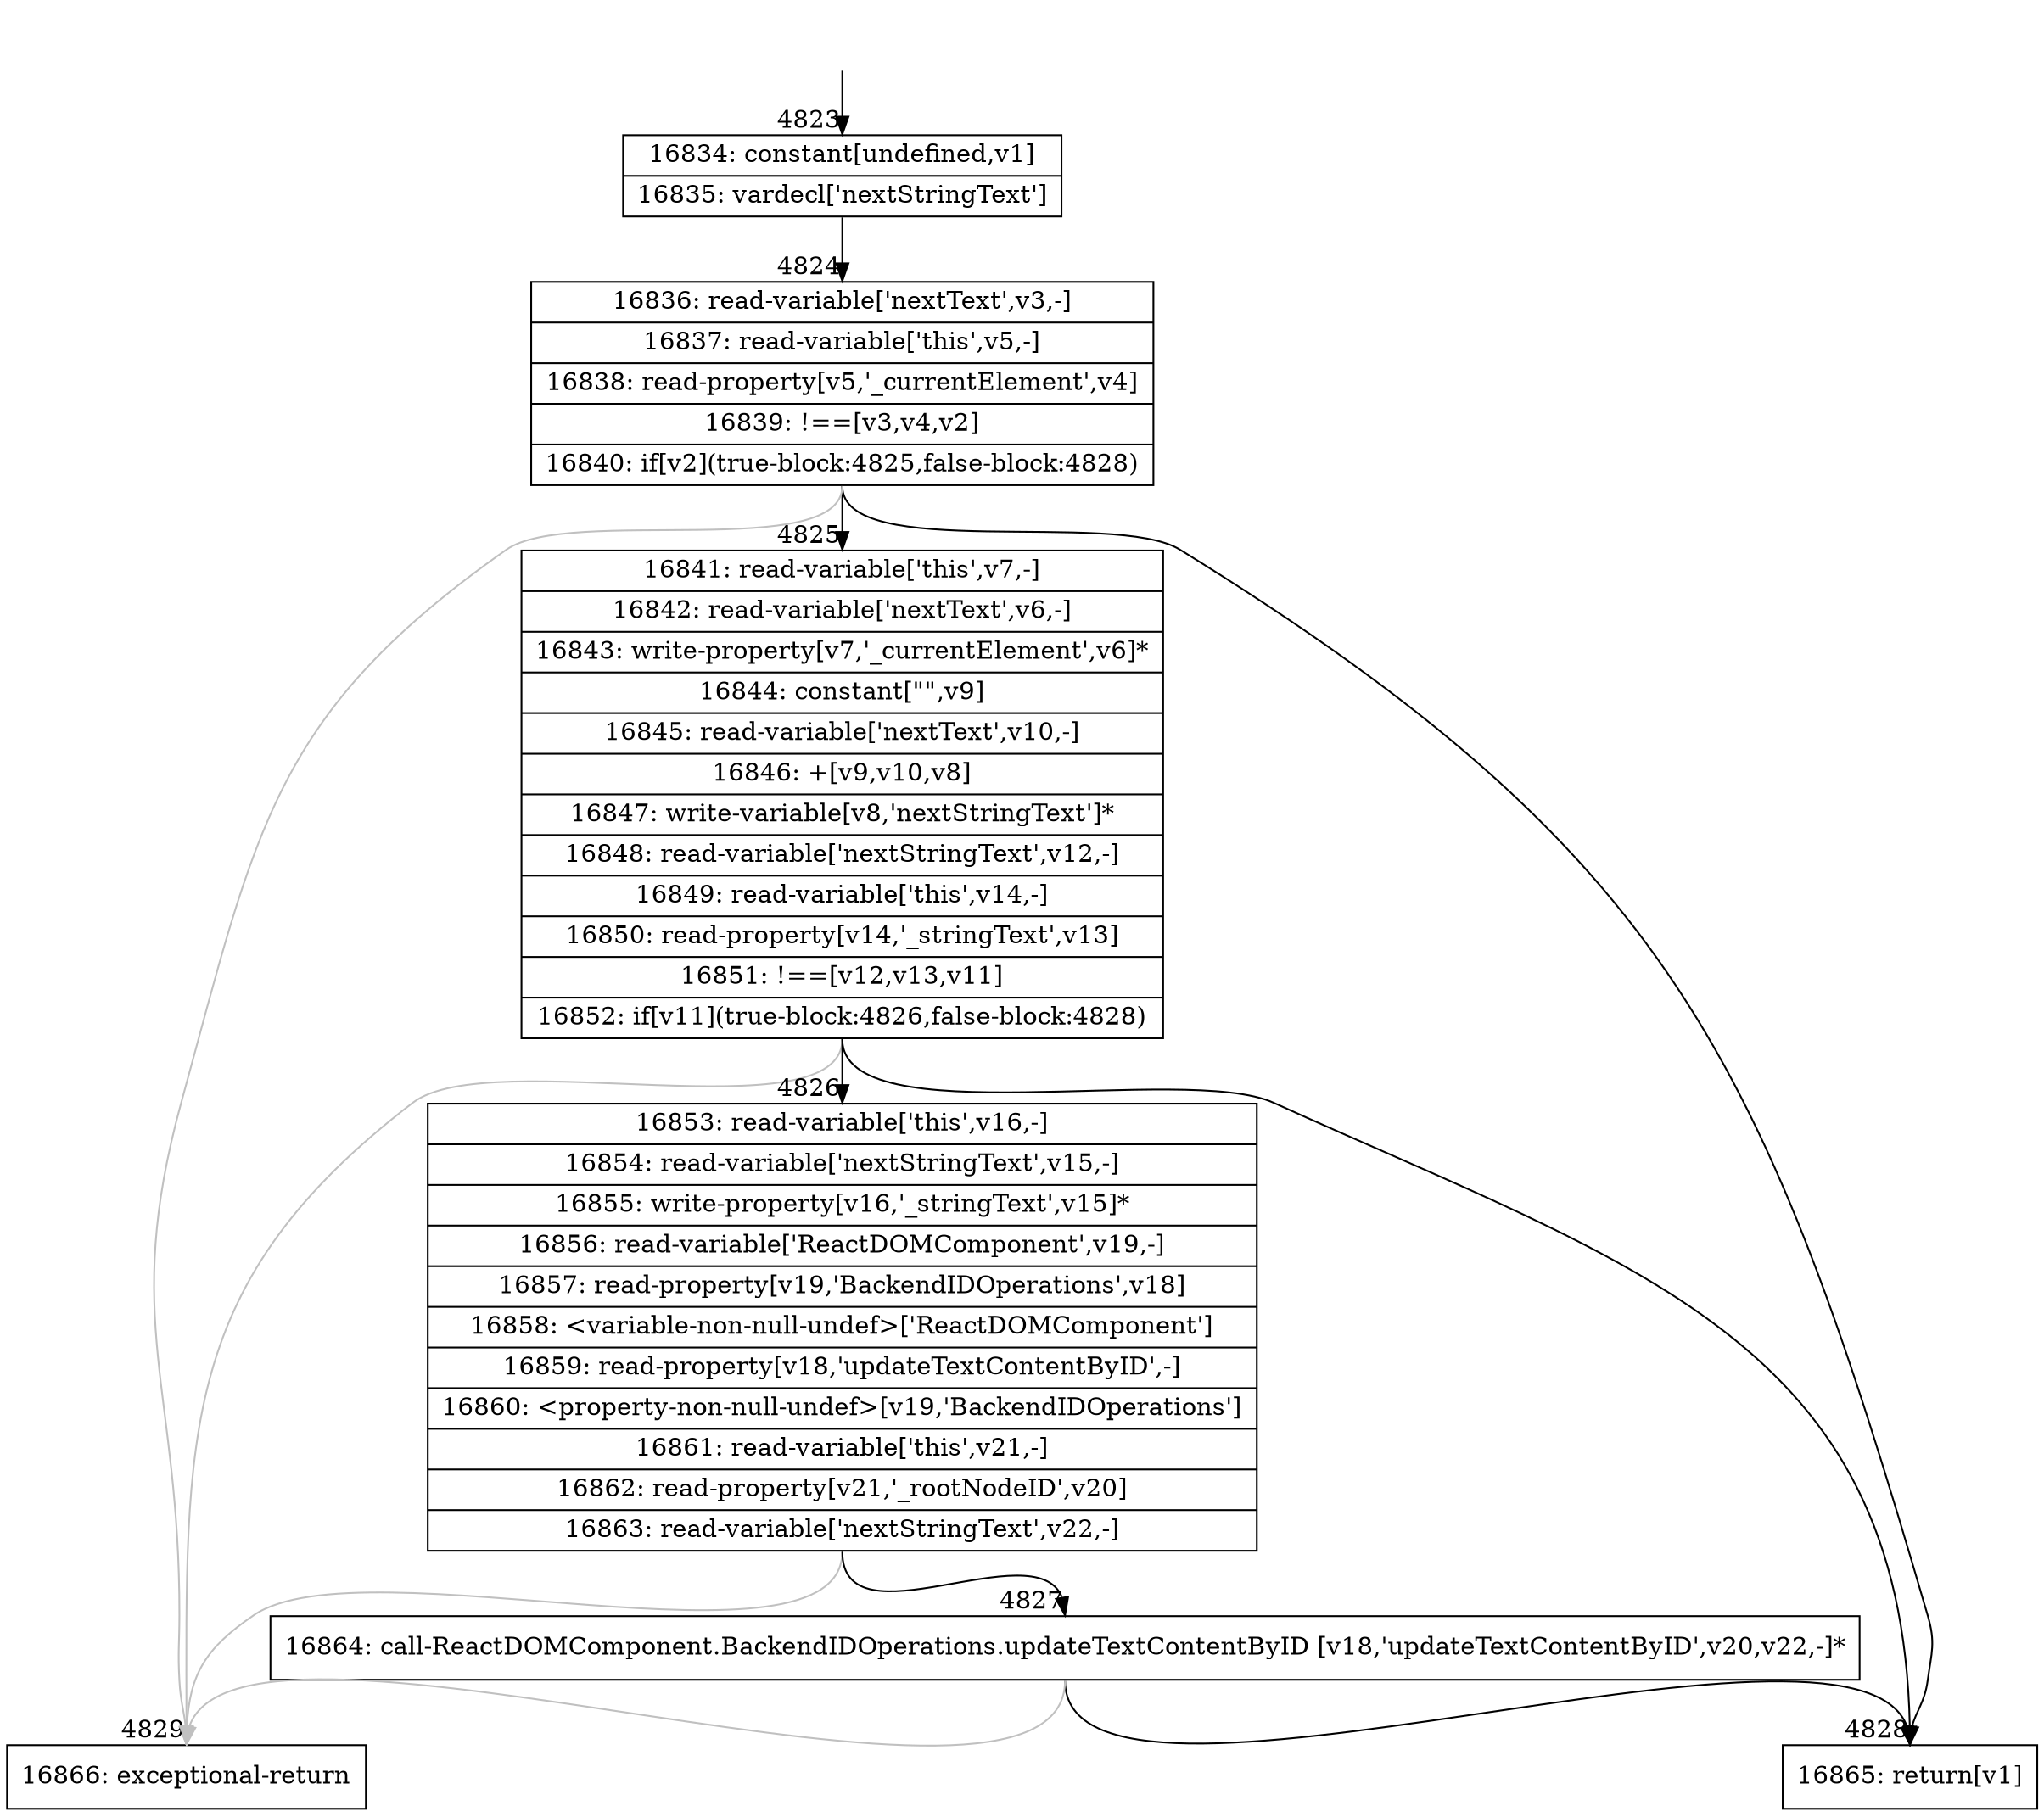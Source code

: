 digraph {
rankdir="TD"
BB_entry326[shape=none,label=""];
BB_entry326 -> BB4823 [tailport=s, headport=n, headlabel="    4823"]
BB4823 [shape=record label="{16834: constant[undefined,v1]|16835: vardecl['nextStringText']}" ] 
BB4823 -> BB4824 [tailport=s, headport=n, headlabel="      4824"]
BB4824 [shape=record label="{16836: read-variable['nextText',v3,-]|16837: read-variable['this',v5,-]|16838: read-property[v5,'_currentElement',v4]|16839: !==[v3,v4,v2]|16840: if[v2](true-block:4825,false-block:4828)}" ] 
BB4824 -> BB4825 [tailport=s, headport=n, headlabel="      4825"]
BB4824 -> BB4828 [tailport=s, headport=n, headlabel="      4828"]
BB4824 -> BB4829 [tailport=s, headport=n, color=gray, headlabel="      4829"]
BB4825 [shape=record label="{16841: read-variable['this',v7,-]|16842: read-variable['nextText',v6,-]|16843: write-property[v7,'_currentElement',v6]*|16844: constant[\"\",v9]|16845: read-variable['nextText',v10,-]|16846: +[v9,v10,v8]|16847: write-variable[v8,'nextStringText']*|16848: read-variable['nextStringText',v12,-]|16849: read-variable['this',v14,-]|16850: read-property[v14,'_stringText',v13]|16851: !==[v12,v13,v11]|16852: if[v11](true-block:4826,false-block:4828)}" ] 
BB4825 -> BB4826 [tailport=s, headport=n, headlabel="      4826"]
BB4825 -> BB4828 [tailport=s, headport=n]
BB4825 -> BB4829 [tailport=s, headport=n, color=gray]
BB4826 [shape=record label="{16853: read-variable['this',v16,-]|16854: read-variable['nextStringText',v15,-]|16855: write-property[v16,'_stringText',v15]*|16856: read-variable['ReactDOMComponent',v19,-]|16857: read-property[v19,'BackendIDOperations',v18]|16858: \<variable-non-null-undef\>['ReactDOMComponent']|16859: read-property[v18,'updateTextContentByID',-]|16860: \<property-non-null-undef\>[v19,'BackendIDOperations']|16861: read-variable['this',v21,-]|16862: read-property[v21,'_rootNodeID',v20]|16863: read-variable['nextStringText',v22,-]}" ] 
BB4826 -> BB4827 [tailport=s, headport=n, headlabel="      4827"]
BB4826 -> BB4829 [tailport=s, headport=n, color=gray]
BB4827 [shape=record label="{16864: call-ReactDOMComponent.BackendIDOperations.updateTextContentByID [v18,'updateTextContentByID',v20,v22,-]*}" ] 
BB4827 -> BB4828 [tailport=s, headport=n]
BB4827 -> BB4829 [tailport=s, headport=n, color=gray]
BB4828 [shape=record label="{16865: return[v1]}" ] 
BB4829 [shape=record label="{16866: exceptional-return}" ] 
//#$~ 8981
}
